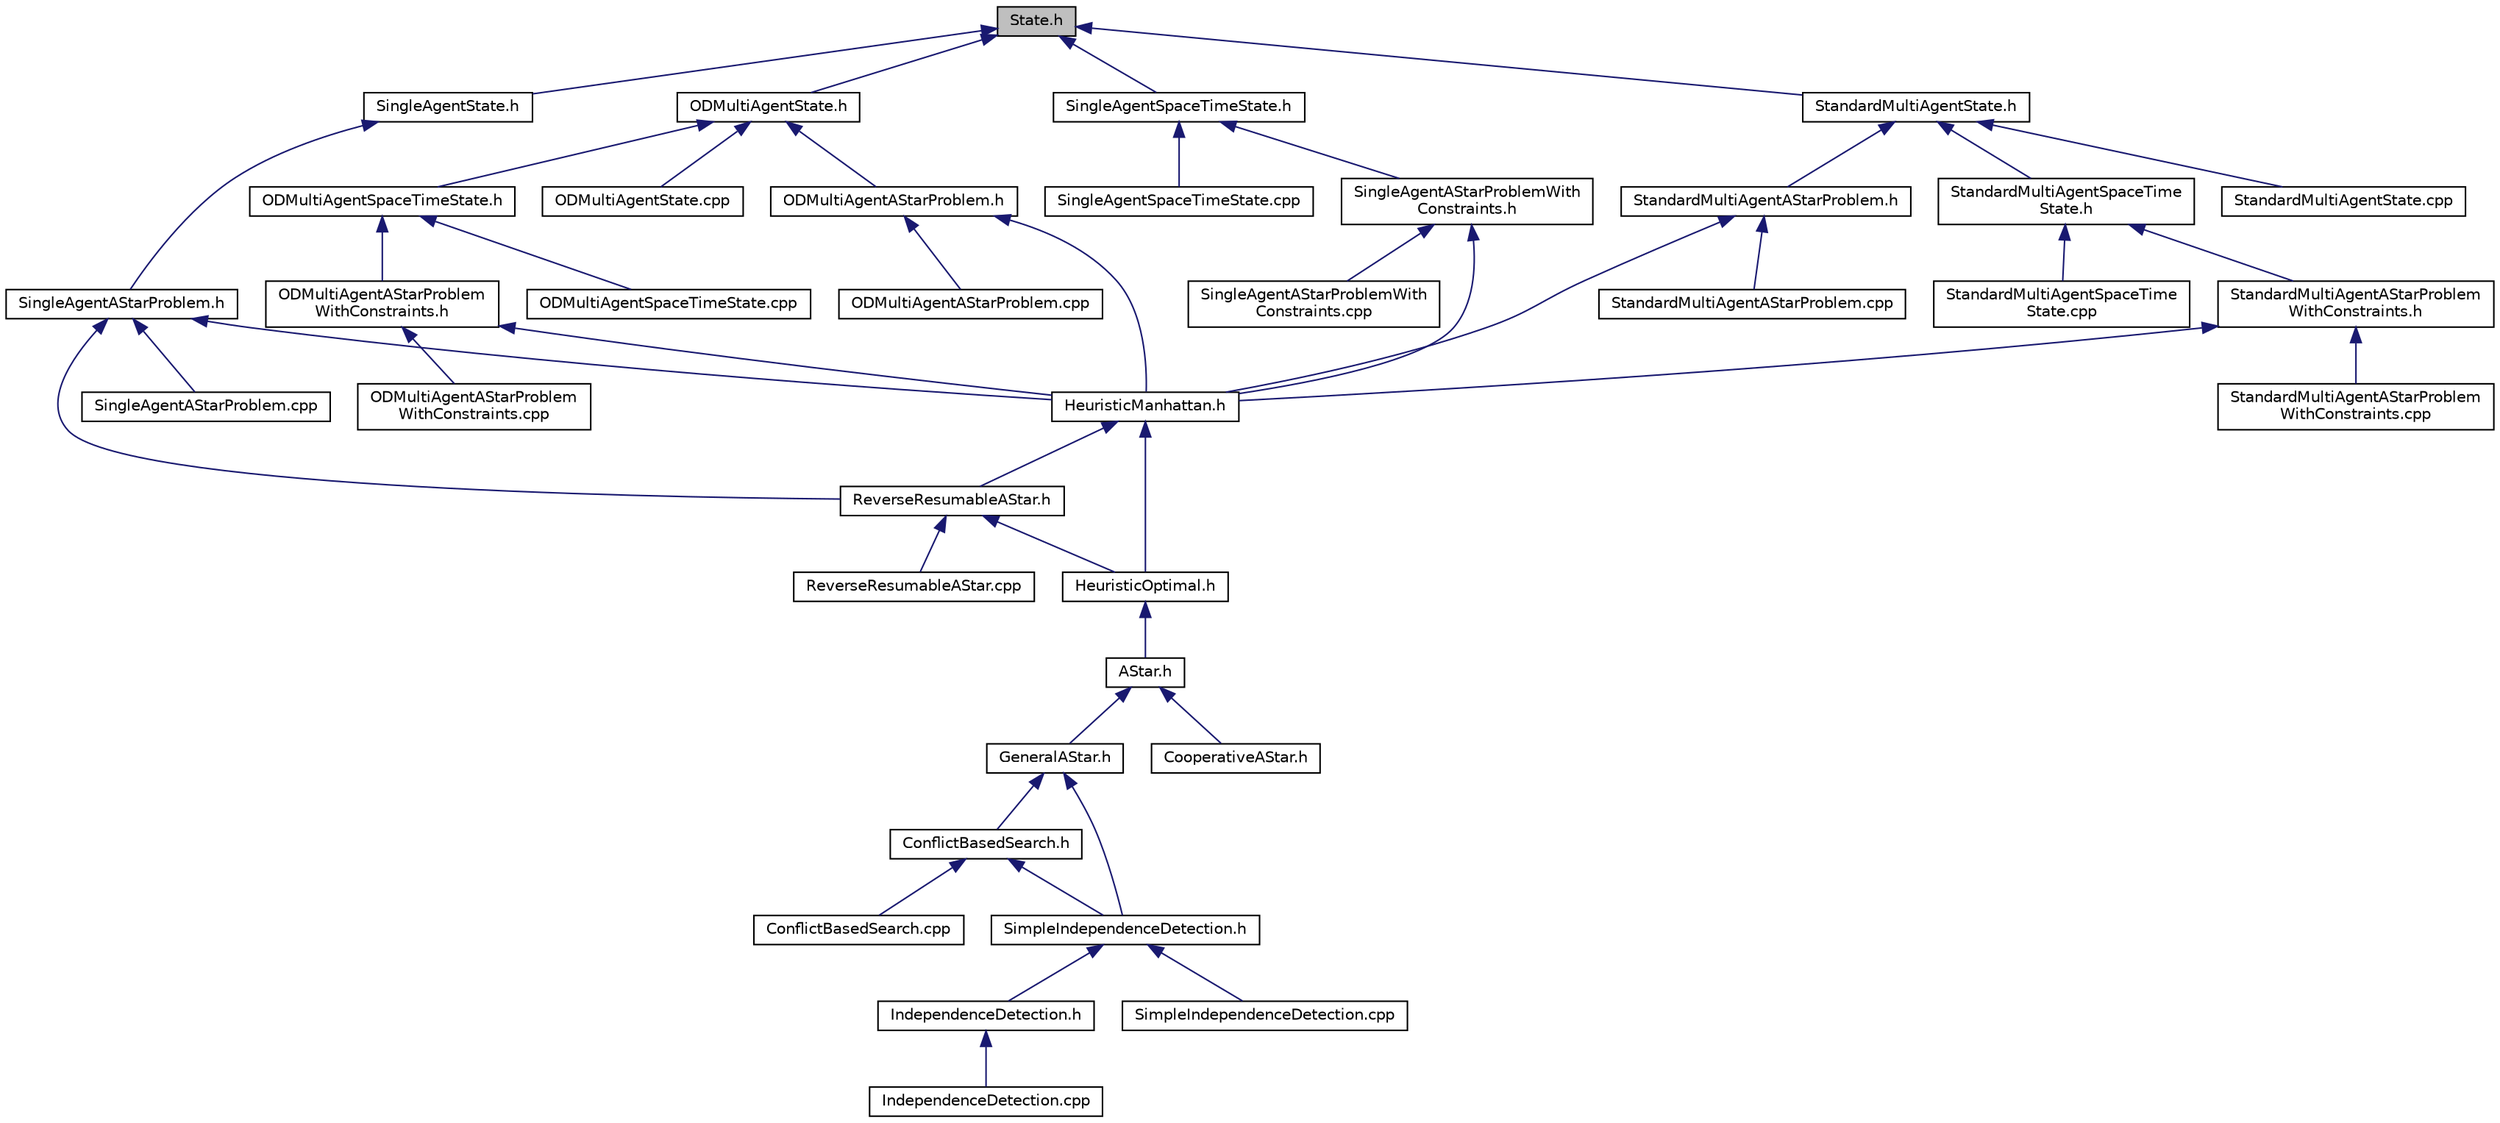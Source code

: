 digraph "State.h"
{
 // INTERACTIVE_SVG=YES
 // LATEX_PDF_SIZE
  edge [fontname="Helvetica",fontsize="10",labelfontname="Helvetica",labelfontsize="10"];
  node [fontname="Helvetica",fontsize="10",shape=record];
  Node1 [label="State.h",height=0.2,width=0.4,color="black", fillcolor="grey75", style="filled", fontcolor="black",tooltip=" "];
  Node1 -> Node2 [dir="back",color="midnightblue",fontsize="10",style="solid",fontname="Helvetica"];
  Node2 [label="ODMultiAgentState.h",height=0.2,width=0.4,color="black", fillcolor="white", style="filled",URL="$ODMultiAgentState_8h.html",tooltip=" "];
  Node2 -> Node3 [dir="back",color="midnightblue",fontsize="10",style="solid",fontname="Helvetica"];
  Node3 [label="ODMultiAgentAStarProblem.h",height=0.2,width=0.4,color="black", fillcolor="white", style="filled",URL="$ODMultiAgentAStarProblem_8h.html",tooltip=" "];
  Node3 -> Node4 [dir="back",color="midnightblue",fontsize="10",style="solid",fontname="Helvetica"];
  Node4 [label="ODMultiAgentAStarProblem.cpp",height=0.2,width=0.4,color="black", fillcolor="white", style="filled",URL="$ODMultiAgentAStarProblem_8cpp.html",tooltip=" "];
  Node3 -> Node5 [dir="back",color="midnightblue",fontsize="10",style="solid",fontname="Helvetica"];
  Node5 [label="HeuristicManhattan.h",height=0.2,width=0.4,color="black", fillcolor="white", style="filled",URL="$HeuristicManhattan_8h.html",tooltip=" "];
  Node5 -> Node6 [dir="back",color="midnightblue",fontsize="10",style="solid",fontname="Helvetica"];
  Node6 [label="HeuristicOptimal.h",height=0.2,width=0.4,color="black", fillcolor="white", style="filled",URL="$HeuristicOptimal_8h.html",tooltip=" "];
  Node6 -> Node7 [dir="back",color="midnightblue",fontsize="10",style="solid",fontname="Helvetica"];
  Node7 [label="AStar.h",height=0.2,width=0.4,color="black", fillcolor="white", style="filled",URL="$AStar_8h.html",tooltip=" "];
  Node7 -> Node8 [dir="back",color="midnightblue",fontsize="10",style="solid",fontname="Helvetica"];
  Node8 [label="GeneralAStar.h",height=0.2,width=0.4,color="black", fillcolor="white", style="filled",URL="$GeneralAStar_8h.html",tooltip=" "];
  Node8 -> Node9 [dir="back",color="midnightblue",fontsize="10",style="solid",fontname="Helvetica"];
  Node9 [label="ConflictBasedSearch.h",height=0.2,width=0.4,color="black", fillcolor="white", style="filled",URL="$ConflictBasedSearch_8h.html",tooltip=" "];
  Node9 -> Node10 [dir="back",color="midnightblue",fontsize="10",style="solid",fontname="Helvetica"];
  Node10 [label="ConflictBasedSearch.cpp",height=0.2,width=0.4,color="black", fillcolor="white", style="filled",URL="$ConflictBasedSearch_8cpp.html",tooltip=" "];
  Node9 -> Node11 [dir="back",color="midnightblue",fontsize="10",style="solid",fontname="Helvetica"];
  Node11 [label="SimpleIndependenceDetection.h",height=0.2,width=0.4,color="black", fillcolor="white", style="filled",URL="$SimpleIndependenceDetection_8h.html",tooltip=" "];
  Node11 -> Node12 [dir="back",color="midnightblue",fontsize="10",style="solid",fontname="Helvetica"];
  Node12 [label="IndependenceDetection.h",height=0.2,width=0.4,color="black", fillcolor="white", style="filled",URL="$IndependenceDetection_8h.html",tooltip=" "];
  Node12 -> Node13 [dir="back",color="midnightblue",fontsize="10",style="solid",fontname="Helvetica"];
  Node13 [label="IndependenceDetection.cpp",height=0.2,width=0.4,color="black", fillcolor="white", style="filled",URL="$IndependenceDetection_8cpp.html",tooltip=" "];
  Node11 -> Node14 [dir="back",color="midnightblue",fontsize="10",style="solid",fontname="Helvetica"];
  Node14 [label="SimpleIndependenceDetection.cpp",height=0.2,width=0.4,color="black", fillcolor="white", style="filled",URL="$SimpleIndependenceDetection_8cpp.html",tooltip=" "];
  Node8 -> Node11 [dir="back",color="midnightblue",fontsize="10",style="solid",fontname="Helvetica"];
  Node7 -> Node15 [dir="back",color="midnightblue",fontsize="10",style="solid",fontname="Helvetica"];
  Node15 [label="CooperativeAStar.h",height=0.2,width=0.4,color="black", fillcolor="white", style="filled",URL="$CooperativeAStar_8h.html",tooltip=" "];
  Node5 -> Node16 [dir="back",color="midnightblue",fontsize="10",style="solid",fontname="Helvetica"];
  Node16 [label="ReverseResumableAStar.h",height=0.2,width=0.4,color="black", fillcolor="white", style="filled",URL="$ReverseResumableAStar_8h.html",tooltip=" "];
  Node16 -> Node6 [dir="back",color="midnightblue",fontsize="10",style="solid",fontname="Helvetica"];
  Node16 -> Node17 [dir="back",color="midnightblue",fontsize="10",style="solid",fontname="Helvetica"];
  Node17 [label="ReverseResumableAStar.cpp",height=0.2,width=0.4,color="black", fillcolor="white", style="filled",URL="$ReverseResumableAStar_8cpp.html",tooltip=" "];
  Node2 -> Node18 [dir="back",color="midnightblue",fontsize="10",style="solid",fontname="Helvetica"];
  Node18 [label="ODMultiAgentSpaceTimeState.h",height=0.2,width=0.4,color="black", fillcolor="white", style="filled",URL="$ODMultiAgentSpaceTimeState_8h.html",tooltip=" "];
  Node18 -> Node19 [dir="back",color="midnightblue",fontsize="10",style="solid",fontname="Helvetica"];
  Node19 [label="ODMultiAgentAStarProblem\lWithConstraints.h",height=0.2,width=0.4,color="black", fillcolor="white", style="filled",URL="$ODMultiAgentAStarProblemWithConstraints_8h.html",tooltip=" "];
  Node19 -> Node20 [dir="back",color="midnightblue",fontsize="10",style="solid",fontname="Helvetica"];
  Node20 [label="ODMultiAgentAStarProblem\lWithConstraints.cpp",height=0.2,width=0.4,color="black", fillcolor="white", style="filled",URL="$ODMultiAgentAStarProblemWithConstraints_8cpp.html",tooltip=" "];
  Node19 -> Node5 [dir="back",color="midnightblue",fontsize="10",style="solid",fontname="Helvetica"];
  Node18 -> Node21 [dir="back",color="midnightblue",fontsize="10",style="solid",fontname="Helvetica"];
  Node21 [label="ODMultiAgentSpaceTimeState.cpp",height=0.2,width=0.4,color="black", fillcolor="white", style="filled",URL="$ODMultiAgentSpaceTimeState_8cpp.html",tooltip=" "];
  Node2 -> Node22 [dir="back",color="midnightblue",fontsize="10",style="solid",fontname="Helvetica"];
  Node22 [label="ODMultiAgentState.cpp",height=0.2,width=0.4,color="black", fillcolor="white", style="filled",URL="$ODMultiAgentState_8cpp.html",tooltip=" "];
  Node1 -> Node23 [dir="back",color="midnightblue",fontsize="10",style="solid",fontname="Helvetica"];
  Node23 [label="SingleAgentState.h",height=0.2,width=0.4,color="black", fillcolor="white", style="filled",URL="$SingleAgentState_8h.html",tooltip=" "];
  Node23 -> Node24 [dir="back",color="midnightblue",fontsize="10",style="solid",fontname="Helvetica"];
  Node24 [label="SingleAgentAStarProblem.h",height=0.2,width=0.4,color="black", fillcolor="white", style="filled",URL="$SingleAgentAStarProblem_8h.html",tooltip=" "];
  Node24 -> Node25 [dir="back",color="midnightblue",fontsize="10",style="solid",fontname="Helvetica"];
  Node25 [label="SingleAgentAStarProblem.cpp",height=0.2,width=0.4,color="black", fillcolor="white", style="filled",URL="$SingleAgentAStarProblem_8cpp.html",tooltip=" "];
  Node24 -> Node5 [dir="back",color="midnightblue",fontsize="10",style="solid",fontname="Helvetica"];
  Node24 -> Node16 [dir="back",color="midnightblue",fontsize="10",style="solid",fontname="Helvetica"];
  Node1 -> Node26 [dir="back",color="midnightblue",fontsize="10",style="solid",fontname="Helvetica"];
  Node26 [label="SingleAgentSpaceTimeState.h",height=0.2,width=0.4,color="black", fillcolor="white", style="filled",URL="$SingleAgentSpaceTimeState_8h.html",tooltip=" "];
  Node26 -> Node27 [dir="back",color="midnightblue",fontsize="10",style="solid",fontname="Helvetica"];
  Node27 [label="SingleAgentAStarProblemWith\lConstraints.h",height=0.2,width=0.4,color="black", fillcolor="white", style="filled",URL="$SingleAgentAStarProblemWithConstraints_8h.html",tooltip=" "];
  Node27 -> Node28 [dir="back",color="midnightblue",fontsize="10",style="solid",fontname="Helvetica"];
  Node28 [label="SingleAgentAStarProblemWith\lConstraints.cpp",height=0.2,width=0.4,color="black", fillcolor="white", style="filled",URL="$SingleAgentAStarProblemWithConstraints_8cpp.html",tooltip=" "];
  Node27 -> Node5 [dir="back",color="midnightblue",fontsize="10",style="solid",fontname="Helvetica"];
  Node26 -> Node29 [dir="back",color="midnightblue",fontsize="10",style="solid",fontname="Helvetica"];
  Node29 [label="SingleAgentSpaceTimeState.cpp",height=0.2,width=0.4,color="black", fillcolor="white", style="filled",URL="$SingleAgentSpaceTimeState_8cpp.html",tooltip=" "];
  Node1 -> Node30 [dir="back",color="midnightblue",fontsize="10",style="solid",fontname="Helvetica"];
  Node30 [label="StandardMultiAgentState.h",height=0.2,width=0.4,color="black", fillcolor="white", style="filled",URL="$StandardMultiAgentState_8h.html",tooltip=" "];
  Node30 -> Node31 [dir="back",color="midnightblue",fontsize="10",style="solid",fontname="Helvetica"];
  Node31 [label="StandardMultiAgentAStarProblem.h",height=0.2,width=0.4,color="black", fillcolor="white", style="filled",URL="$StandardMultiAgentAStarProblem_8h.html",tooltip=" "];
  Node31 -> Node32 [dir="back",color="midnightblue",fontsize="10",style="solid",fontname="Helvetica"];
  Node32 [label="StandardMultiAgentAStarProblem.cpp",height=0.2,width=0.4,color="black", fillcolor="white", style="filled",URL="$StandardMultiAgentAStarProblem_8cpp.html",tooltip=" "];
  Node31 -> Node5 [dir="back",color="midnightblue",fontsize="10",style="solid",fontname="Helvetica"];
  Node30 -> Node33 [dir="back",color="midnightblue",fontsize="10",style="solid",fontname="Helvetica"];
  Node33 [label="StandardMultiAgentSpaceTime\lState.h",height=0.2,width=0.4,color="black", fillcolor="white", style="filled",URL="$StandardMultiAgentSpaceTimeState_8h.html",tooltip=" "];
  Node33 -> Node34 [dir="back",color="midnightblue",fontsize="10",style="solid",fontname="Helvetica"];
  Node34 [label="StandardMultiAgentAStarProblem\lWithConstraints.h",height=0.2,width=0.4,color="black", fillcolor="white", style="filled",URL="$StandardMultiAgentAStarProblemWithConstraints_8h.html",tooltip=" "];
  Node34 -> Node35 [dir="back",color="midnightblue",fontsize="10",style="solid",fontname="Helvetica"];
  Node35 [label="StandardMultiAgentAStarProblem\lWithConstraints.cpp",height=0.2,width=0.4,color="black", fillcolor="white", style="filled",URL="$StandardMultiAgentAStarProblemWithConstraints_8cpp.html",tooltip=" "];
  Node34 -> Node5 [dir="back",color="midnightblue",fontsize="10",style="solid",fontname="Helvetica"];
  Node33 -> Node36 [dir="back",color="midnightblue",fontsize="10",style="solid",fontname="Helvetica"];
  Node36 [label="StandardMultiAgentSpaceTime\lState.cpp",height=0.2,width=0.4,color="black", fillcolor="white", style="filled",URL="$StandardMultiAgentSpaceTimeState_8cpp.html",tooltip=" "];
  Node30 -> Node37 [dir="back",color="midnightblue",fontsize="10",style="solid",fontname="Helvetica"];
  Node37 [label="StandardMultiAgentState.cpp",height=0.2,width=0.4,color="black", fillcolor="white", style="filled",URL="$StandardMultiAgentState_8cpp.html",tooltip=" "];
}
